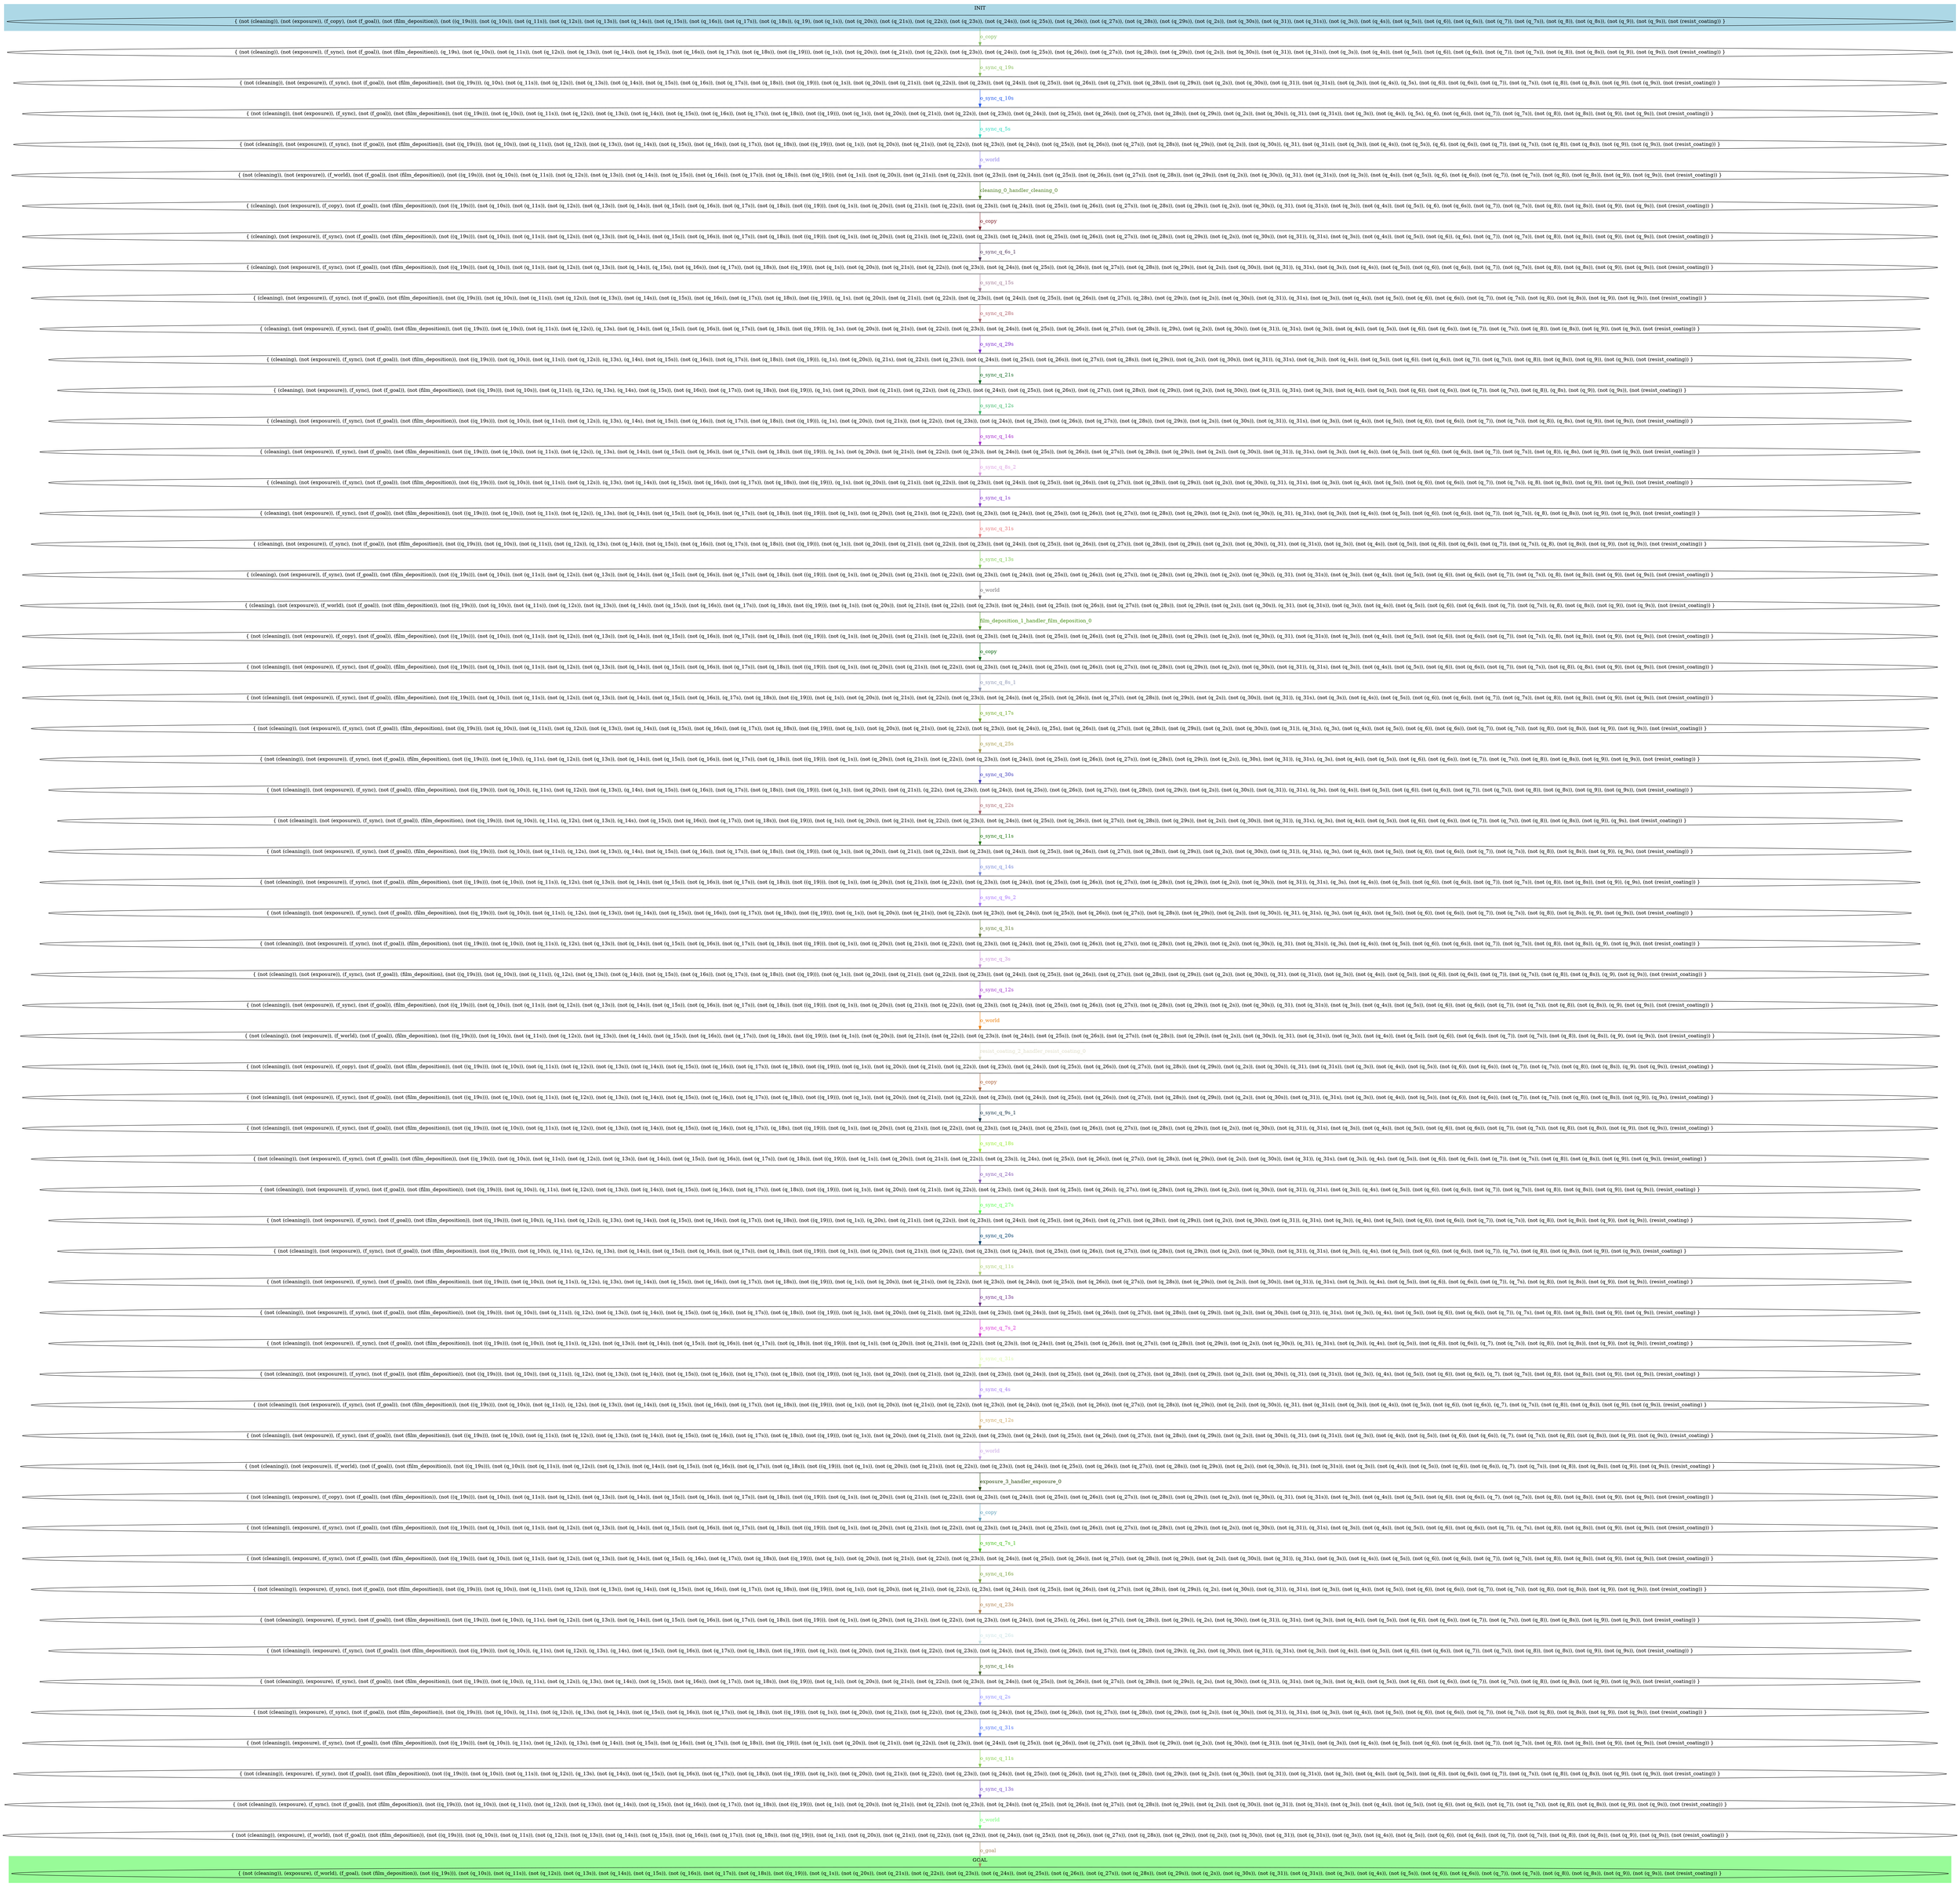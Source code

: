 digraph G {
0 [label="{ (not (cleaning)), (not (exposure)), (f_copy), (not (f_goal)), (not (film_deposition)), (not ((q_19s))), (not (q_10s)), (not (q_11s)), (not (q_12s)), (not (q_13s)), (not (q_14s)), (not (q_15s)), (not (q_16s)), (not (q_17s)), (not (q_18s)), (q_19), (not (q_1s)), (not (q_20s)), (not (q_21s)), (not (q_22s)), (not (q_23s)), (not (q_24s)), (not (q_25s)), (not (q_26s)), (not (q_27s)), (not (q_28s)), (not (q_29s)), (not (q_2s)), (not (q_30s)), (not (q_31)), (not (q_31s)), (not (q_3s)), (not (q_4s)), (not (q_5s)), (not (q_6)), (not (q_6s)), (not (q_7)), (not (q_7s)), (not (q_8)), (not (q_8s)), (not (q_9)), (not (q_9s)), (not (resist_coating)) }"];
1 [label="{ (not (cleaning)), (not (exposure)), (f_sync), (not (f_goal)), (not (film_deposition)), (q_19s), (not (q_10s)), (not (q_11s)), (not (q_12s)), (not (q_13s)), (not (q_14s)), (not (q_15s)), (not (q_16s)), (not (q_17s)), (not (q_18s)), (not ((q_19))), (not (q_1s)), (not (q_20s)), (not (q_21s)), (not (q_22s)), (not (q_23s)), (not (q_24s)), (not (q_25s)), (not (q_26s)), (not (q_27s)), (not (q_28s)), (not (q_29s)), (not (q_2s)), (not (q_30s)), (not (q_31)), (not (q_31s)), (not (q_3s)), (not (q_4s)), (not (q_5s)), (not (q_6)), (not (q_6s)), (not (q_7)), (not (q_7s)), (not (q_8)), (not (q_8s)), (not (q_9)), (not (q_9s)), (not (resist_coating)) }"];
2 [label="{ (not (cleaning)), (not (exposure)), (f_sync), (not (f_goal)), (not (film_deposition)), (not ((q_19s))), (q_10s), (not (q_11s)), (not (q_12s)), (not (q_13s)), (not (q_14s)), (not (q_15s)), (not (q_16s)), (not (q_17s)), (not (q_18s)), (not ((q_19))), (not (q_1s)), (not (q_20s)), (not (q_21s)), (not (q_22s)), (not (q_23s)), (not (q_24s)), (not (q_25s)), (not (q_26s)), (not (q_27s)), (not (q_28s)), (not (q_29s)), (not (q_2s)), (not (q_30s)), (not (q_31)), (not (q_31s)), (not (q_3s)), (not (q_4s)), (q_5s), (not (q_6)), (not (q_6s)), (not (q_7)), (not (q_7s)), (not (q_8)), (not (q_8s)), (not (q_9)), (not (q_9s)), (not (resist_coating)) }"];
3 [label="{ (not (cleaning)), (not (exposure)), (f_sync), (not (f_goal)), (not (film_deposition)), (not ((q_19s))), (not (q_10s)), (not (q_11s)), (not (q_12s)), (not (q_13s)), (not (q_14s)), (not (q_15s)), (not (q_16s)), (not (q_17s)), (not (q_18s)), (not ((q_19))), (not (q_1s)), (not (q_20s)), (not (q_21s)), (not (q_22s)), (not (q_23s)), (not (q_24s)), (not (q_25s)), (not (q_26s)), (not (q_27s)), (not (q_28s)), (not (q_29s)), (not (q_2s)), (not (q_30s)), (q_31), (not (q_31s)), (not (q_3s)), (not (q_4s)), (q_5s), (q_6), (not (q_6s)), (not (q_7)), (not (q_7s)), (not (q_8)), (not (q_8s)), (not (q_9)), (not (q_9s)), (not (resist_coating)) }"];
4 [label="{ (not (cleaning)), (not (exposure)), (f_sync), (not (f_goal)), (not (film_deposition)), (not ((q_19s))), (not (q_10s)), (not (q_11s)), (not (q_12s)), (not (q_13s)), (not (q_14s)), (not (q_15s)), (not (q_16s)), (not (q_17s)), (not (q_18s)), (not ((q_19))), (not (q_1s)), (not (q_20s)), (not (q_21s)), (not (q_22s)), (not (q_23s)), (not (q_24s)), (not (q_25s)), (not (q_26s)), (not (q_27s)), (not (q_28s)), (not (q_29s)), (not (q_2s)), (not (q_30s)), (q_31), (not (q_31s)), (not (q_3s)), (not (q_4s)), (not (q_5s)), (q_6), (not (q_6s)), (not (q_7)), (not (q_7s)), (not (q_8)), (not (q_8s)), (not (q_9)), (not (q_9s)), (not (resist_coating)) }"];
5 [label="{ (not (cleaning)), (not (exposure)), (f_world), (not (f_goal)), (not (film_deposition)), (not ((q_19s))), (not (q_10s)), (not (q_11s)), (not (q_12s)), (not (q_13s)), (not (q_14s)), (not (q_15s)), (not (q_16s)), (not (q_17s)), (not (q_18s)), (not ((q_19))), (not (q_1s)), (not (q_20s)), (not (q_21s)), (not (q_22s)), (not (q_23s)), (not (q_24s)), (not (q_25s)), (not (q_26s)), (not (q_27s)), (not (q_28s)), (not (q_29s)), (not (q_2s)), (not (q_30s)), (q_31), (not (q_31s)), (not (q_3s)), (not (q_4s)), (not (q_5s)), (q_6), (not (q_6s)), (not (q_7)), (not (q_7s)), (not (q_8)), (not (q_8s)), (not (q_9)), (not (q_9s)), (not (resist_coating)) }"];
6 [label="{ (cleaning), (not (exposure)), (f_copy), (not (f_goal)), (not (film_deposition)), (not ((q_19s))), (not (q_10s)), (not (q_11s)), (not (q_12s)), (not (q_13s)), (not (q_14s)), (not (q_15s)), (not (q_16s)), (not (q_17s)), (not (q_18s)), (not ((q_19))), (not (q_1s)), (not (q_20s)), (not (q_21s)), (not (q_22s)), (not (q_23s)), (not (q_24s)), (not (q_25s)), (not (q_26s)), (not (q_27s)), (not (q_28s)), (not (q_29s)), (not (q_2s)), (not (q_30s)), (q_31), (not (q_31s)), (not (q_3s)), (not (q_4s)), (not (q_5s)), (q_6), (not (q_6s)), (not (q_7)), (not (q_7s)), (not (q_8)), (not (q_8s)), (not (q_9)), (not (q_9s)), (not (resist_coating)) }"];
7 [label="{ (cleaning), (not (exposure)), (f_sync), (not (f_goal)), (not (film_deposition)), (not ((q_19s))), (not (q_10s)), (not (q_11s)), (not (q_12s)), (not (q_13s)), (not (q_14s)), (not (q_15s)), (not (q_16s)), (not (q_17s)), (not (q_18s)), (not ((q_19))), (not (q_1s)), (not (q_20s)), (not (q_21s)), (not (q_22s)), (not (q_23s)), (not (q_24s)), (not (q_25s)), (not (q_26s)), (not (q_27s)), (not (q_28s)), (not (q_29s)), (not (q_2s)), (not (q_30s)), (not (q_31)), (q_31s), (not (q_3s)), (not (q_4s)), (not (q_5s)), (not (q_6)), (q_6s), (not (q_7)), (not (q_7s)), (not (q_8)), (not (q_8s)), (not (q_9)), (not (q_9s)), (not (resist_coating)) }"];
8 [label="{ (cleaning), (not (exposure)), (f_sync), (not (f_goal)), (not (film_deposition)), (not ((q_19s))), (not (q_10s)), (not (q_11s)), (not (q_12s)), (not (q_13s)), (not (q_14s)), (q_15s), (not (q_16s)), (not (q_17s)), (not (q_18s)), (not ((q_19))), (not (q_1s)), (not (q_20s)), (not (q_21s)), (not (q_22s)), (not (q_23s)), (not (q_24s)), (not (q_25s)), (not (q_26s)), (not (q_27s)), (not (q_28s)), (not (q_29s)), (not (q_2s)), (not (q_30s)), (not (q_31)), (q_31s), (not (q_3s)), (not (q_4s)), (not (q_5s)), (not (q_6)), (not (q_6s)), (not (q_7)), (not (q_7s)), (not (q_8)), (not (q_8s)), (not (q_9)), (not (q_9s)), (not (resist_coating)) }"];
9 [label="{ (cleaning), (not (exposure)), (f_sync), (not (f_goal)), (not (film_deposition)), (not ((q_19s))), (not (q_10s)), (not (q_11s)), (not (q_12s)), (not (q_13s)), (not (q_14s)), (not (q_15s)), (not (q_16s)), (not (q_17s)), (not (q_18s)), (not ((q_19))), (q_1s), (not (q_20s)), (not (q_21s)), (not (q_22s)), (not (q_23s)), (not (q_24s)), (not (q_25s)), (not (q_26s)), (not (q_27s)), (q_28s), (not (q_29s)), (not (q_2s)), (not (q_30s)), (not (q_31)), (q_31s), (not (q_3s)), (not (q_4s)), (not (q_5s)), (not (q_6)), (not (q_6s)), (not (q_7)), (not (q_7s)), (not (q_8)), (not (q_8s)), (not (q_9)), (not (q_9s)), (not (resist_coating)) }"];
10 [label="{ (cleaning), (not (exposure)), (f_sync), (not (f_goal)), (not (film_deposition)), (not ((q_19s))), (not (q_10s)), (not (q_11s)), (not (q_12s)), (q_13s), (not (q_14s)), (not (q_15s)), (not (q_16s)), (not (q_17s)), (not (q_18s)), (not ((q_19))), (q_1s), (not (q_20s)), (not (q_21s)), (not (q_22s)), (not (q_23s)), (not (q_24s)), (not (q_25s)), (not (q_26s)), (not (q_27s)), (not (q_28s)), (q_29s), (not (q_2s)), (not (q_30s)), (not (q_31)), (q_31s), (not (q_3s)), (not (q_4s)), (not (q_5s)), (not (q_6)), (not (q_6s)), (not (q_7)), (not (q_7s)), (not (q_8)), (not (q_8s)), (not (q_9)), (not (q_9s)), (not (resist_coating)) }"];
11 [label="{ (cleaning), (not (exposure)), (f_sync), (not (f_goal)), (not (film_deposition)), (not ((q_19s))), (not (q_10s)), (not (q_11s)), (not (q_12s)), (q_13s), (q_14s), (not (q_15s)), (not (q_16s)), (not (q_17s)), (not (q_18s)), (not ((q_19))), (q_1s), (not (q_20s)), (q_21s), (not (q_22s)), (not (q_23s)), (not (q_24s)), (not (q_25s)), (not (q_26s)), (not (q_27s)), (not (q_28s)), (not (q_29s)), (not (q_2s)), (not (q_30s)), (not (q_31)), (q_31s), (not (q_3s)), (not (q_4s)), (not (q_5s)), (not (q_6)), (not (q_6s)), (not (q_7)), (not (q_7s)), (not (q_8)), (not (q_8s)), (not (q_9)), (not (q_9s)), (not (resist_coating)) }"];
12 [label="{ (cleaning), (not (exposure)), (f_sync), (not (f_goal)), (not (film_deposition)), (not ((q_19s))), (not (q_10s)), (not (q_11s)), (q_12s), (q_13s), (q_14s), (not (q_15s)), (not (q_16s)), (not (q_17s)), (not (q_18s)), (not ((q_19))), (q_1s), (not (q_20s)), (not (q_21s)), (not (q_22s)), (not (q_23s)), (not (q_24s)), (not (q_25s)), (not (q_26s)), (not (q_27s)), (not (q_28s)), (not (q_29s)), (not (q_2s)), (not (q_30s)), (not (q_31)), (q_31s), (not (q_3s)), (not (q_4s)), (not (q_5s)), (not (q_6)), (not (q_6s)), (not (q_7)), (not (q_7s)), (not (q_8)), (q_8s), (not (q_9)), (not (q_9s)), (not (resist_coating)) }"];
13 [label="{ (cleaning), (not (exposure)), (f_sync), (not (f_goal)), (not (film_deposition)), (not ((q_19s))), (not (q_10s)), (not (q_11s)), (not (q_12s)), (q_13s), (q_14s), (not (q_15s)), (not (q_16s)), (not (q_17s)), (not (q_18s)), (not ((q_19))), (q_1s), (not (q_20s)), (not (q_21s)), (not (q_22s)), (not (q_23s)), (not (q_24s)), (not (q_25s)), (not (q_26s)), (not (q_27s)), (not (q_28s)), (not (q_29s)), (not (q_2s)), (not (q_30s)), (not (q_31)), (q_31s), (not (q_3s)), (not (q_4s)), (not (q_5s)), (not (q_6)), (not (q_6s)), (not (q_7)), (not (q_7s)), (not (q_8)), (q_8s), (not (q_9)), (not (q_9s)), (not (resist_coating)) }"];
14 [label="{ (cleaning), (not (exposure)), (f_sync), (not (f_goal)), (not (film_deposition)), (not ((q_19s))), (not (q_10s)), (not (q_11s)), (not (q_12s)), (q_13s), (not (q_14s)), (not (q_15s)), (not (q_16s)), (not (q_17s)), (not (q_18s)), (not ((q_19))), (q_1s), (not (q_20s)), (not (q_21s)), (not (q_22s)), (not (q_23s)), (not (q_24s)), (not (q_25s)), (not (q_26s)), (not (q_27s)), (not (q_28s)), (not (q_29s)), (not (q_2s)), (not (q_30s)), (not (q_31)), (q_31s), (not (q_3s)), (not (q_4s)), (not (q_5s)), (not (q_6)), (not (q_6s)), (not (q_7)), (not (q_7s)), (not (q_8)), (q_8s), (not (q_9)), (not (q_9s)), (not (resist_coating)) }"];
15 [label="{ (cleaning), (not (exposure)), (f_sync), (not (f_goal)), (not (film_deposition)), (not ((q_19s))), (not (q_10s)), (not (q_11s)), (not (q_12s)), (q_13s), (not (q_14s)), (not (q_15s)), (not (q_16s)), (not (q_17s)), (not (q_18s)), (not ((q_19))), (q_1s), (not (q_20s)), (not (q_21s)), (not (q_22s)), (not (q_23s)), (not (q_24s)), (not (q_25s)), (not (q_26s)), (not (q_27s)), (not (q_28s)), (not (q_29s)), (not (q_2s)), (not (q_30s)), (q_31), (q_31s), (not (q_3s)), (not (q_4s)), (not (q_5s)), (not (q_6)), (not (q_6s)), (not (q_7)), (not (q_7s)), (q_8), (not (q_8s)), (not (q_9)), (not (q_9s)), (not (resist_coating)) }"];
16 [label="{ (cleaning), (not (exposure)), (f_sync), (not (f_goal)), (not (film_deposition)), (not ((q_19s))), (not (q_10s)), (not (q_11s)), (not (q_12s)), (q_13s), (not (q_14s)), (not (q_15s)), (not (q_16s)), (not (q_17s)), (not (q_18s)), (not ((q_19))), (not (q_1s)), (not (q_20s)), (not (q_21s)), (not (q_22s)), (not (q_23s)), (not (q_24s)), (not (q_25s)), (not (q_26s)), (not (q_27s)), (not (q_28s)), (not (q_29s)), (not (q_2s)), (not (q_30s)), (q_31), (q_31s), (not (q_3s)), (not (q_4s)), (not (q_5s)), (not (q_6)), (not (q_6s)), (not (q_7)), (not (q_7s)), (q_8), (not (q_8s)), (not (q_9)), (not (q_9s)), (not (resist_coating)) }"];
17 [label="{ (cleaning), (not (exposure)), (f_sync), (not (f_goal)), (not (film_deposition)), (not ((q_19s))), (not (q_10s)), (not (q_11s)), (not (q_12s)), (q_13s), (not (q_14s)), (not (q_15s)), (not (q_16s)), (not (q_17s)), (not (q_18s)), (not ((q_19))), (not (q_1s)), (not (q_20s)), (not (q_21s)), (not (q_22s)), (not (q_23s)), (not (q_24s)), (not (q_25s)), (not (q_26s)), (not (q_27s)), (not (q_28s)), (not (q_29s)), (not (q_2s)), (not (q_30s)), (q_31), (not (q_31s)), (not (q_3s)), (not (q_4s)), (not (q_5s)), (not (q_6)), (not (q_6s)), (not (q_7)), (not (q_7s)), (q_8), (not (q_8s)), (not (q_9)), (not (q_9s)), (not (resist_coating)) }"];
18 [label="{ (cleaning), (not (exposure)), (f_sync), (not (f_goal)), (not (film_deposition)), (not ((q_19s))), (not (q_10s)), (not (q_11s)), (not (q_12s)), (not (q_13s)), (not (q_14s)), (not (q_15s)), (not (q_16s)), (not (q_17s)), (not (q_18s)), (not ((q_19))), (not (q_1s)), (not (q_20s)), (not (q_21s)), (not (q_22s)), (not (q_23s)), (not (q_24s)), (not (q_25s)), (not (q_26s)), (not (q_27s)), (not (q_28s)), (not (q_29s)), (not (q_2s)), (not (q_30s)), (q_31), (not (q_31s)), (not (q_3s)), (not (q_4s)), (not (q_5s)), (not (q_6)), (not (q_6s)), (not (q_7)), (not (q_7s)), (q_8), (not (q_8s)), (not (q_9)), (not (q_9s)), (not (resist_coating)) }"];
19 [label="{ (cleaning), (not (exposure)), (f_world), (not (f_goal)), (not (film_deposition)), (not ((q_19s))), (not (q_10s)), (not (q_11s)), (not (q_12s)), (not (q_13s)), (not (q_14s)), (not (q_15s)), (not (q_16s)), (not (q_17s)), (not (q_18s)), (not ((q_19))), (not (q_1s)), (not (q_20s)), (not (q_21s)), (not (q_22s)), (not (q_23s)), (not (q_24s)), (not (q_25s)), (not (q_26s)), (not (q_27s)), (not (q_28s)), (not (q_29s)), (not (q_2s)), (not (q_30s)), (q_31), (not (q_31s)), (not (q_3s)), (not (q_4s)), (not (q_5s)), (not (q_6)), (not (q_6s)), (not (q_7)), (not (q_7s)), (q_8), (not (q_8s)), (not (q_9)), (not (q_9s)), (not (resist_coating)) }"];
20 [label="{ (not (cleaning)), (not (exposure)), (f_copy), (not (f_goal)), (film_deposition), (not ((q_19s))), (not (q_10s)), (not (q_11s)), (not (q_12s)), (not (q_13s)), (not (q_14s)), (not (q_15s)), (not (q_16s)), (not (q_17s)), (not (q_18s)), (not ((q_19))), (not (q_1s)), (not (q_20s)), (not (q_21s)), (not (q_22s)), (not (q_23s)), (not (q_24s)), (not (q_25s)), (not (q_26s)), (not (q_27s)), (not (q_28s)), (not (q_29s)), (not (q_2s)), (not (q_30s)), (q_31), (not (q_31s)), (not (q_3s)), (not (q_4s)), (not (q_5s)), (not (q_6)), (not (q_6s)), (not (q_7)), (not (q_7s)), (q_8), (not (q_8s)), (not (q_9)), (not (q_9s)), (not (resist_coating)) }"];
21 [label="{ (not (cleaning)), (not (exposure)), (f_sync), (not (f_goal)), (film_deposition), (not ((q_19s))), (not (q_10s)), (not (q_11s)), (not (q_12s)), (not (q_13s)), (not (q_14s)), (not (q_15s)), (not (q_16s)), (not (q_17s)), (not (q_18s)), (not ((q_19))), (not (q_1s)), (not (q_20s)), (not (q_21s)), (not (q_22s)), (not (q_23s)), (not (q_24s)), (not (q_25s)), (not (q_26s)), (not (q_27s)), (not (q_28s)), (not (q_29s)), (not (q_2s)), (not (q_30s)), (not (q_31)), (q_31s), (not (q_3s)), (not (q_4s)), (not (q_5s)), (not (q_6)), (not (q_6s)), (not (q_7)), (not (q_7s)), (not (q_8)), (q_8s), (not (q_9)), (not (q_9s)), (not (resist_coating)) }"];
22 [label="{ (not (cleaning)), (not (exposure)), (f_sync), (not (f_goal)), (film_deposition), (not ((q_19s))), (not (q_10s)), (not (q_11s)), (not (q_12s)), (not (q_13s)), (not (q_14s)), (not (q_15s)), (not (q_16s)), (q_17s), (not (q_18s)), (not ((q_19))), (not (q_1s)), (not (q_20s)), (not (q_21s)), (not (q_22s)), (not (q_23s)), (not (q_24s)), (not (q_25s)), (not (q_26s)), (not (q_27s)), (not (q_28s)), (not (q_29s)), (not (q_2s)), (not (q_30s)), (not (q_31)), (q_31s), (not (q_3s)), (not (q_4s)), (not (q_5s)), (not (q_6)), (not (q_6s)), (not (q_7)), (not (q_7s)), (not (q_8)), (not (q_8s)), (not (q_9)), (not (q_9s)), (not (resist_coating)) }"];
23 [label="{ (not (cleaning)), (not (exposure)), (f_sync), (not (f_goal)), (film_deposition), (not ((q_19s))), (not (q_10s)), (not (q_11s)), (not (q_12s)), (not (q_13s)), (not (q_14s)), (not (q_15s)), (not (q_16s)), (not (q_17s)), (not (q_18s)), (not ((q_19))), (not (q_1s)), (not (q_20s)), (not (q_21s)), (not (q_22s)), (not (q_23s)), (not (q_24s)), (q_25s), (not (q_26s)), (not (q_27s)), (not (q_28s)), (not (q_29s)), (not (q_2s)), (not (q_30s)), (not (q_31)), (q_31s), (q_3s), (not (q_4s)), (not (q_5s)), (not (q_6)), (not (q_6s)), (not (q_7)), (not (q_7s)), (not (q_8)), (not (q_8s)), (not (q_9)), (not (q_9s)), (not (resist_coating)) }"];
24 [label="{ (not (cleaning)), (not (exposure)), (f_sync), (not (f_goal)), (film_deposition), (not ((q_19s))), (not (q_10s)), (q_11s), (not (q_12s)), (not (q_13s)), (not (q_14s)), (not (q_15s)), (not (q_16s)), (not (q_17s)), (not (q_18s)), (not ((q_19))), (not (q_1s)), (not (q_20s)), (not (q_21s)), (not (q_22s)), (not (q_23s)), (not (q_24s)), (not (q_25s)), (not (q_26s)), (not (q_27s)), (not (q_28s)), (not (q_29s)), (not (q_2s)), (q_30s), (not (q_31)), (q_31s), (q_3s), (not (q_4s)), (not (q_5s)), (not (q_6)), (not (q_6s)), (not (q_7)), (not (q_7s)), (not (q_8)), (not (q_8s)), (not (q_9)), (not (q_9s)), (not (resist_coating)) }"];
25 [label="{ (not (cleaning)), (not (exposure)), (f_sync), (not (f_goal)), (film_deposition), (not ((q_19s))), (not (q_10s)), (q_11s), (not (q_12s)), (not (q_13s)), (q_14s), (not (q_15s)), (not (q_16s)), (not (q_17s)), (not (q_18s)), (not ((q_19))), (not (q_1s)), (not (q_20s)), (not (q_21s)), (q_22s), (not (q_23s)), (not (q_24s)), (not (q_25s)), (not (q_26s)), (not (q_27s)), (not (q_28s)), (not (q_29s)), (not (q_2s)), (not (q_30s)), (not (q_31)), (q_31s), (q_3s), (not (q_4s)), (not (q_5s)), (not (q_6)), (not (q_6s)), (not (q_7)), (not (q_7s)), (not (q_8)), (not (q_8s)), (not (q_9)), (not (q_9s)), (not (resist_coating)) }"];
26 [label="{ (not (cleaning)), (not (exposure)), (f_sync), (not (f_goal)), (film_deposition), (not ((q_19s))), (not (q_10s)), (q_11s), (q_12s), (not (q_13s)), (q_14s), (not (q_15s)), (not (q_16s)), (not (q_17s)), (not (q_18s)), (not ((q_19))), (not (q_1s)), (not (q_20s)), (not (q_21s)), (not (q_22s)), (not (q_23s)), (not (q_24s)), (not (q_25s)), (not (q_26s)), (not (q_27s)), (not (q_28s)), (not (q_29s)), (not (q_2s)), (not (q_30s)), (not (q_31)), (q_31s), (q_3s), (not (q_4s)), (not (q_5s)), (not (q_6)), (not (q_6s)), (not (q_7)), (not (q_7s)), (not (q_8)), (not (q_8s)), (not (q_9)), (q_9s), (not (resist_coating)) }"];
27 [label="{ (not (cleaning)), (not (exposure)), (f_sync), (not (f_goal)), (film_deposition), (not ((q_19s))), (not (q_10s)), (not (q_11s)), (q_12s), (not (q_13s)), (q_14s), (not (q_15s)), (not (q_16s)), (not (q_17s)), (not (q_18s)), (not ((q_19))), (not (q_1s)), (not (q_20s)), (not (q_21s)), (not (q_22s)), (not (q_23s)), (not (q_24s)), (not (q_25s)), (not (q_26s)), (not (q_27s)), (not (q_28s)), (not (q_29s)), (not (q_2s)), (not (q_30s)), (not (q_31)), (q_31s), (q_3s), (not (q_4s)), (not (q_5s)), (not (q_6)), (not (q_6s)), (not (q_7)), (not (q_7s)), (not (q_8)), (not (q_8s)), (not (q_9)), (q_9s), (not (resist_coating)) }"];
28 [label="{ (not (cleaning)), (not (exposure)), (f_sync), (not (f_goal)), (film_deposition), (not ((q_19s))), (not (q_10s)), (not (q_11s)), (q_12s), (not (q_13s)), (not (q_14s)), (not (q_15s)), (not (q_16s)), (not (q_17s)), (not (q_18s)), (not ((q_19))), (not (q_1s)), (not (q_20s)), (not (q_21s)), (not (q_22s)), (not (q_23s)), (not (q_24s)), (not (q_25s)), (not (q_26s)), (not (q_27s)), (not (q_28s)), (not (q_29s)), (not (q_2s)), (not (q_30s)), (not (q_31)), (q_31s), (q_3s), (not (q_4s)), (not (q_5s)), (not (q_6)), (not (q_6s)), (not (q_7)), (not (q_7s)), (not (q_8)), (not (q_8s)), (not (q_9)), (q_9s), (not (resist_coating)) }"];
29 [label="{ (not (cleaning)), (not (exposure)), (f_sync), (not (f_goal)), (film_deposition), (not ((q_19s))), (not (q_10s)), (not (q_11s)), (q_12s), (not (q_13s)), (not (q_14s)), (not (q_15s)), (not (q_16s)), (not (q_17s)), (not (q_18s)), (not ((q_19))), (not (q_1s)), (not (q_20s)), (not (q_21s)), (not (q_22s)), (not (q_23s)), (not (q_24s)), (not (q_25s)), (not (q_26s)), (not (q_27s)), (not (q_28s)), (not (q_29s)), (not (q_2s)), (not (q_30s)), (q_31), (q_31s), (q_3s), (not (q_4s)), (not (q_5s)), (not (q_6)), (not (q_6s)), (not (q_7)), (not (q_7s)), (not (q_8)), (not (q_8s)), (q_9), (not (q_9s)), (not (resist_coating)) }"];
30 [label="{ (not (cleaning)), (not (exposure)), (f_sync), (not (f_goal)), (film_deposition), (not ((q_19s))), (not (q_10s)), (not (q_11s)), (q_12s), (not (q_13s)), (not (q_14s)), (not (q_15s)), (not (q_16s)), (not (q_17s)), (not (q_18s)), (not ((q_19))), (not (q_1s)), (not (q_20s)), (not (q_21s)), (not (q_22s)), (not (q_23s)), (not (q_24s)), (not (q_25s)), (not (q_26s)), (not (q_27s)), (not (q_28s)), (not (q_29s)), (not (q_2s)), (not (q_30s)), (q_31), (not (q_31s)), (q_3s), (not (q_4s)), (not (q_5s)), (not (q_6)), (not (q_6s)), (not (q_7)), (not (q_7s)), (not (q_8)), (not (q_8s)), (q_9), (not (q_9s)), (not (resist_coating)) }"];
31 [label="{ (not (cleaning)), (not (exposure)), (f_sync), (not (f_goal)), (film_deposition), (not ((q_19s))), (not (q_10s)), (not (q_11s)), (q_12s), (not (q_13s)), (not (q_14s)), (not (q_15s)), (not (q_16s)), (not (q_17s)), (not (q_18s)), (not ((q_19))), (not (q_1s)), (not (q_20s)), (not (q_21s)), (not (q_22s)), (not (q_23s)), (not (q_24s)), (not (q_25s)), (not (q_26s)), (not (q_27s)), (not (q_28s)), (not (q_29s)), (not (q_2s)), (not (q_30s)), (q_31), (not (q_31s)), (not (q_3s)), (not (q_4s)), (not (q_5s)), (not (q_6)), (not (q_6s)), (not (q_7)), (not (q_7s)), (not (q_8)), (not (q_8s)), (q_9), (not (q_9s)), (not (resist_coating)) }"];
32 [label="{ (not (cleaning)), (not (exposure)), (f_sync), (not (f_goal)), (film_deposition), (not ((q_19s))), (not (q_10s)), (not (q_11s)), (not (q_12s)), (not (q_13s)), (not (q_14s)), (not (q_15s)), (not (q_16s)), (not (q_17s)), (not (q_18s)), (not ((q_19))), (not (q_1s)), (not (q_20s)), (not (q_21s)), (not (q_22s)), (not (q_23s)), (not (q_24s)), (not (q_25s)), (not (q_26s)), (not (q_27s)), (not (q_28s)), (not (q_29s)), (not (q_2s)), (not (q_30s)), (q_31), (not (q_31s)), (not (q_3s)), (not (q_4s)), (not (q_5s)), (not (q_6)), (not (q_6s)), (not (q_7)), (not (q_7s)), (not (q_8)), (not (q_8s)), (q_9), (not (q_9s)), (not (resist_coating)) }"];
33 [label="{ (not (cleaning)), (not (exposure)), (f_world), (not (f_goal)), (film_deposition), (not ((q_19s))), (not (q_10s)), (not (q_11s)), (not (q_12s)), (not (q_13s)), (not (q_14s)), (not (q_15s)), (not (q_16s)), (not (q_17s)), (not (q_18s)), (not ((q_19))), (not (q_1s)), (not (q_20s)), (not (q_21s)), (not (q_22s)), (not (q_23s)), (not (q_24s)), (not (q_25s)), (not (q_26s)), (not (q_27s)), (not (q_28s)), (not (q_29s)), (not (q_2s)), (not (q_30s)), (q_31), (not (q_31s)), (not (q_3s)), (not (q_4s)), (not (q_5s)), (not (q_6)), (not (q_6s)), (not (q_7)), (not (q_7s)), (not (q_8)), (not (q_8s)), (q_9), (not (q_9s)), (not (resist_coating)) }"];
34 [label="{ (not (cleaning)), (not (exposure)), (f_copy), (not (f_goal)), (not (film_deposition)), (not ((q_19s))), (not (q_10s)), (not (q_11s)), (not (q_12s)), (not (q_13s)), (not (q_14s)), (not (q_15s)), (not (q_16s)), (not (q_17s)), (not (q_18s)), (not ((q_19))), (not (q_1s)), (not (q_20s)), (not (q_21s)), (not (q_22s)), (not (q_23s)), (not (q_24s)), (not (q_25s)), (not (q_26s)), (not (q_27s)), (not (q_28s)), (not (q_29s)), (not (q_2s)), (not (q_30s)), (q_31), (not (q_31s)), (not (q_3s)), (not (q_4s)), (not (q_5s)), (not (q_6)), (not (q_6s)), (not (q_7)), (not (q_7s)), (not (q_8)), (not (q_8s)), (q_9), (not (q_9s)), (resist_coating) }"];
35 [label="{ (not (cleaning)), (not (exposure)), (f_sync), (not (f_goal)), (not (film_deposition)), (not ((q_19s))), (not (q_10s)), (not (q_11s)), (not (q_12s)), (not (q_13s)), (not (q_14s)), (not (q_15s)), (not (q_16s)), (not (q_17s)), (not (q_18s)), (not ((q_19))), (not (q_1s)), (not (q_20s)), (not (q_21s)), (not (q_22s)), (not (q_23s)), (not (q_24s)), (not (q_25s)), (not (q_26s)), (not (q_27s)), (not (q_28s)), (not (q_29s)), (not (q_2s)), (not (q_30s)), (not (q_31)), (q_31s), (not (q_3s)), (not (q_4s)), (not (q_5s)), (not (q_6)), (not (q_6s)), (not (q_7)), (not (q_7s)), (not (q_8)), (not (q_8s)), (not (q_9)), (q_9s), (resist_coating) }"];
36 [label="{ (not (cleaning)), (not (exposure)), (f_sync), (not (f_goal)), (not (film_deposition)), (not ((q_19s))), (not (q_10s)), (not (q_11s)), (not (q_12s)), (not (q_13s)), (not (q_14s)), (not (q_15s)), (not (q_16s)), (not (q_17s)), (q_18s), (not ((q_19))), (not (q_1s)), (not (q_20s)), (not (q_21s)), (not (q_22s)), (not (q_23s)), (not (q_24s)), (not (q_25s)), (not (q_26s)), (not (q_27s)), (not (q_28s)), (not (q_29s)), (not (q_2s)), (not (q_30s)), (not (q_31)), (q_31s), (not (q_3s)), (not (q_4s)), (not (q_5s)), (not (q_6)), (not (q_6s)), (not (q_7)), (not (q_7s)), (not (q_8)), (not (q_8s)), (not (q_9)), (not (q_9s)), (resist_coating) }"];
37 [label="{ (not (cleaning)), (not (exposure)), (f_sync), (not (f_goal)), (not (film_deposition)), (not ((q_19s))), (not (q_10s)), (not (q_11s)), (not (q_12s)), (not (q_13s)), (not (q_14s)), (not (q_15s)), (not (q_16s)), (not (q_17s)), (not (q_18s)), (not ((q_19))), (not (q_1s)), (not (q_20s)), (not (q_21s)), (not (q_22s)), (not (q_23s)), (q_24s), (not (q_25s)), (not (q_26s)), (not (q_27s)), (not (q_28s)), (not (q_29s)), (not (q_2s)), (not (q_30s)), (not (q_31)), (q_31s), (not (q_3s)), (q_4s), (not (q_5s)), (not (q_6)), (not (q_6s)), (not (q_7)), (not (q_7s)), (not (q_8)), (not (q_8s)), (not (q_9)), (not (q_9s)), (resist_coating) }"];
38 [label="{ (not (cleaning)), (not (exposure)), (f_sync), (not (f_goal)), (not (film_deposition)), (not ((q_19s))), (not (q_10s)), (q_11s), (not (q_12s)), (not (q_13s)), (not (q_14s)), (not (q_15s)), (not (q_16s)), (not (q_17s)), (not (q_18s)), (not ((q_19))), (not (q_1s)), (not (q_20s)), (not (q_21s)), (not (q_22s)), (not (q_23s)), (not (q_24s)), (not (q_25s)), (not (q_26s)), (q_27s), (not (q_28s)), (not (q_29s)), (not (q_2s)), (not (q_30s)), (not (q_31)), (q_31s), (not (q_3s)), (q_4s), (not (q_5s)), (not (q_6)), (not (q_6s)), (not (q_7)), (not (q_7s)), (not (q_8)), (not (q_8s)), (not (q_9)), (not (q_9s)), (resist_coating) }"];
39 [label="{ (not (cleaning)), (not (exposure)), (f_sync), (not (f_goal)), (not (film_deposition)), (not ((q_19s))), (not (q_10s)), (q_11s), (not (q_12s)), (q_13s), (not (q_14s)), (not (q_15s)), (not (q_16s)), (not (q_17s)), (not (q_18s)), (not ((q_19))), (not (q_1s)), (q_20s), (not (q_21s)), (not (q_22s)), (not (q_23s)), (not (q_24s)), (not (q_25s)), (not (q_26s)), (not (q_27s)), (not (q_28s)), (not (q_29s)), (not (q_2s)), (not (q_30s)), (not (q_31)), (q_31s), (not (q_3s)), (q_4s), (not (q_5s)), (not (q_6)), (not (q_6s)), (not (q_7)), (not (q_7s)), (not (q_8)), (not (q_8s)), (not (q_9)), (not (q_9s)), (resist_coating) }"];
40 [label="{ (not (cleaning)), (not (exposure)), (f_sync), (not (f_goal)), (not (film_deposition)), (not ((q_19s))), (not (q_10s)), (q_11s), (q_12s), (q_13s), (not (q_14s)), (not (q_15s)), (not (q_16s)), (not (q_17s)), (not (q_18s)), (not ((q_19))), (not (q_1s)), (not (q_20s)), (not (q_21s)), (not (q_22s)), (not (q_23s)), (not (q_24s)), (not (q_25s)), (not (q_26s)), (not (q_27s)), (not (q_28s)), (not (q_29s)), (not (q_2s)), (not (q_30s)), (not (q_31)), (q_31s), (not (q_3s)), (q_4s), (not (q_5s)), (not (q_6)), (not (q_6s)), (not (q_7)), (q_7s), (not (q_8)), (not (q_8s)), (not (q_9)), (not (q_9s)), (resist_coating) }"];
41 [label="{ (not (cleaning)), (not (exposure)), (f_sync), (not (f_goal)), (not (film_deposition)), (not ((q_19s))), (not (q_10s)), (not (q_11s)), (q_12s), (q_13s), (not (q_14s)), (not (q_15s)), (not (q_16s)), (not (q_17s)), (not (q_18s)), (not ((q_19))), (not (q_1s)), (not (q_20s)), (not (q_21s)), (not (q_22s)), (not (q_23s)), (not (q_24s)), (not (q_25s)), (not (q_26s)), (not (q_27s)), (not (q_28s)), (not (q_29s)), (not (q_2s)), (not (q_30s)), (not (q_31)), (q_31s), (not (q_3s)), (q_4s), (not (q_5s)), (not (q_6)), (not (q_6s)), (not (q_7)), (q_7s), (not (q_8)), (not (q_8s)), (not (q_9)), (not (q_9s)), (resist_coating) }"];
42 [label="{ (not (cleaning)), (not (exposure)), (f_sync), (not (f_goal)), (not (film_deposition)), (not ((q_19s))), (not (q_10s)), (not (q_11s)), (q_12s), (not (q_13s)), (not (q_14s)), (not (q_15s)), (not (q_16s)), (not (q_17s)), (not (q_18s)), (not ((q_19))), (not (q_1s)), (not (q_20s)), (not (q_21s)), (not (q_22s)), (not (q_23s)), (not (q_24s)), (not (q_25s)), (not (q_26s)), (not (q_27s)), (not (q_28s)), (not (q_29s)), (not (q_2s)), (not (q_30s)), (not (q_31)), (q_31s), (not (q_3s)), (q_4s), (not (q_5s)), (not (q_6)), (not (q_6s)), (not (q_7)), (q_7s), (not (q_8)), (not (q_8s)), (not (q_9)), (not (q_9s)), (resist_coating) }"];
43 [label="{ (not (cleaning)), (not (exposure)), (f_sync), (not (f_goal)), (not (film_deposition)), (not ((q_19s))), (not (q_10s)), (not (q_11s)), (q_12s), (not (q_13s)), (not (q_14s)), (not (q_15s)), (not (q_16s)), (not (q_17s)), (not (q_18s)), (not ((q_19))), (not (q_1s)), (not (q_20s)), (not (q_21s)), (not (q_22s)), (not (q_23s)), (not (q_24s)), (not (q_25s)), (not (q_26s)), (not (q_27s)), (not (q_28s)), (not (q_29s)), (not (q_2s)), (not (q_30s)), (q_31), (q_31s), (not (q_3s)), (q_4s), (not (q_5s)), (not (q_6)), (not (q_6s)), (q_7), (not (q_7s)), (not (q_8)), (not (q_8s)), (not (q_9)), (not (q_9s)), (resist_coating) }"];
44 [label="{ (not (cleaning)), (not (exposure)), (f_sync), (not (f_goal)), (not (film_deposition)), (not ((q_19s))), (not (q_10s)), (not (q_11s)), (q_12s), (not (q_13s)), (not (q_14s)), (not (q_15s)), (not (q_16s)), (not (q_17s)), (not (q_18s)), (not ((q_19))), (not (q_1s)), (not (q_20s)), (not (q_21s)), (not (q_22s)), (not (q_23s)), (not (q_24s)), (not (q_25s)), (not (q_26s)), (not (q_27s)), (not (q_28s)), (not (q_29s)), (not (q_2s)), (not (q_30s)), (q_31), (not (q_31s)), (not (q_3s)), (q_4s), (not (q_5s)), (not (q_6)), (not (q_6s)), (q_7), (not (q_7s)), (not (q_8)), (not (q_8s)), (not (q_9)), (not (q_9s)), (resist_coating) }"];
45 [label="{ (not (cleaning)), (not (exposure)), (f_sync), (not (f_goal)), (not (film_deposition)), (not ((q_19s))), (not (q_10s)), (not (q_11s)), (q_12s), (not (q_13s)), (not (q_14s)), (not (q_15s)), (not (q_16s)), (not (q_17s)), (not (q_18s)), (not ((q_19))), (not (q_1s)), (not (q_20s)), (not (q_21s)), (not (q_22s)), (not (q_23s)), (not (q_24s)), (not (q_25s)), (not (q_26s)), (not (q_27s)), (not (q_28s)), (not (q_29s)), (not (q_2s)), (not (q_30s)), (q_31), (not (q_31s)), (not (q_3s)), (not (q_4s)), (not (q_5s)), (not (q_6)), (not (q_6s)), (q_7), (not (q_7s)), (not (q_8)), (not (q_8s)), (not (q_9)), (not (q_9s)), (resist_coating) }"];
46 [label="{ (not (cleaning)), (not (exposure)), (f_sync), (not (f_goal)), (not (film_deposition)), (not ((q_19s))), (not (q_10s)), (not (q_11s)), (not (q_12s)), (not (q_13s)), (not (q_14s)), (not (q_15s)), (not (q_16s)), (not (q_17s)), (not (q_18s)), (not ((q_19))), (not (q_1s)), (not (q_20s)), (not (q_21s)), (not (q_22s)), (not (q_23s)), (not (q_24s)), (not (q_25s)), (not (q_26s)), (not (q_27s)), (not (q_28s)), (not (q_29s)), (not (q_2s)), (not (q_30s)), (q_31), (not (q_31s)), (not (q_3s)), (not (q_4s)), (not (q_5s)), (not (q_6)), (not (q_6s)), (q_7), (not (q_7s)), (not (q_8)), (not (q_8s)), (not (q_9)), (not (q_9s)), (resist_coating) }"];
47 [label="{ (not (cleaning)), (not (exposure)), (f_world), (not (f_goal)), (not (film_deposition)), (not ((q_19s))), (not (q_10s)), (not (q_11s)), (not (q_12s)), (not (q_13s)), (not (q_14s)), (not (q_15s)), (not (q_16s)), (not (q_17s)), (not (q_18s)), (not ((q_19))), (not (q_1s)), (not (q_20s)), (not (q_21s)), (not (q_22s)), (not (q_23s)), (not (q_24s)), (not (q_25s)), (not (q_26s)), (not (q_27s)), (not (q_28s)), (not (q_29s)), (not (q_2s)), (not (q_30s)), (q_31), (not (q_31s)), (not (q_3s)), (not (q_4s)), (not (q_5s)), (not (q_6)), (not (q_6s)), (q_7), (not (q_7s)), (not (q_8)), (not (q_8s)), (not (q_9)), (not (q_9s)), (resist_coating) }"];
48 [label="{ (not (cleaning)), (exposure), (f_copy), (not (f_goal)), (not (film_deposition)), (not ((q_19s))), (not (q_10s)), (not (q_11s)), (not (q_12s)), (not (q_13s)), (not (q_14s)), (not (q_15s)), (not (q_16s)), (not (q_17s)), (not (q_18s)), (not ((q_19))), (not (q_1s)), (not (q_20s)), (not (q_21s)), (not (q_22s)), (not (q_23s)), (not (q_24s)), (not (q_25s)), (not (q_26s)), (not (q_27s)), (not (q_28s)), (not (q_29s)), (not (q_2s)), (not (q_30s)), (q_31), (not (q_31s)), (not (q_3s)), (not (q_4s)), (not (q_5s)), (not (q_6)), (not (q_6s)), (q_7), (not (q_7s)), (not (q_8)), (not (q_8s)), (not (q_9)), (not (q_9s)), (not (resist_coating)) }"];
49 [label="{ (not (cleaning)), (exposure), (f_sync), (not (f_goal)), (not (film_deposition)), (not ((q_19s))), (not (q_10s)), (not (q_11s)), (not (q_12s)), (not (q_13s)), (not (q_14s)), (not (q_15s)), (not (q_16s)), (not (q_17s)), (not (q_18s)), (not ((q_19))), (not (q_1s)), (not (q_20s)), (not (q_21s)), (not (q_22s)), (not (q_23s)), (not (q_24s)), (not (q_25s)), (not (q_26s)), (not (q_27s)), (not (q_28s)), (not (q_29s)), (not (q_2s)), (not (q_30s)), (not (q_31)), (q_31s), (not (q_3s)), (not (q_4s)), (not (q_5s)), (not (q_6)), (not (q_6s)), (not (q_7)), (q_7s), (not (q_8)), (not (q_8s)), (not (q_9)), (not (q_9s)), (not (resist_coating)) }"];
50 [label="{ (not (cleaning)), (exposure), (f_sync), (not (f_goal)), (not (film_deposition)), (not ((q_19s))), (not (q_10s)), (not (q_11s)), (not (q_12s)), (not (q_13s)), (not (q_14s)), (not (q_15s)), (q_16s), (not (q_17s)), (not (q_18s)), (not ((q_19))), (not (q_1s)), (not (q_20s)), (not (q_21s)), (not (q_22s)), (not (q_23s)), (not (q_24s)), (not (q_25s)), (not (q_26s)), (not (q_27s)), (not (q_28s)), (not (q_29s)), (not (q_2s)), (not (q_30s)), (not (q_31)), (q_31s), (not (q_3s)), (not (q_4s)), (not (q_5s)), (not (q_6)), (not (q_6s)), (not (q_7)), (not (q_7s)), (not (q_8)), (not (q_8s)), (not (q_9)), (not (q_9s)), (not (resist_coating)) }"];
51 [label="{ (not (cleaning)), (exposure), (f_sync), (not (f_goal)), (not (film_deposition)), (not ((q_19s))), (not (q_10s)), (not (q_11s)), (not (q_12s)), (not (q_13s)), (not (q_14s)), (not (q_15s)), (not (q_16s)), (not (q_17s)), (not (q_18s)), (not ((q_19))), (not (q_1s)), (not (q_20s)), (not (q_21s)), (not (q_22s)), (q_23s), (not (q_24s)), (not (q_25s)), (not (q_26s)), (not (q_27s)), (not (q_28s)), (not (q_29s)), (q_2s), (not (q_30s)), (not (q_31)), (q_31s), (not (q_3s)), (not (q_4s)), (not (q_5s)), (not (q_6)), (not (q_6s)), (not (q_7)), (not (q_7s)), (not (q_8)), (not (q_8s)), (not (q_9)), (not (q_9s)), (not (resist_coating)) }"];
52 [label="{ (not (cleaning)), (exposure), (f_sync), (not (f_goal)), (not (film_deposition)), (not ((q_19s))), (not (q_10s)), (q_11s), (not (q_12s)), (not (q_13s)), (not (q_14s)), (not (q_15s)), (not (q_16s)), (not (q_17s)), (not (q_18s)), (not ((q_19))), (not (q_1s)), (not (q_20s)), (not (q_21s)), (not (q_22s)), (not (q_23s)), (not (q_24s)), (not (q_25s)), (q_26s), (not (q_27s)), (not (q_28s)), (not (q_29s)), (q_2s), (not (q_30s)), (not (q_31)), (q_31s), (not (q_3s)), (not (q_4s)), (not (q_5s)), (not (q_6)), (not (q_6s)), (not (q_7)), (not (q_7s)), (not (q_8)), (not (q_8s)), (not (q_9)), (not (q_9s)), (not (resist_coating)) }"];
53 [label="{ (not (cleaning)), (exposure), (f_sync), (not (f_goal)), (not (film_deposition)), (not ((q_19s))), (not (q_10s)), (q_11s), (not (q_12s)), (q_13s), (q_14s), (not (q_15s)), (not (q_16s)), (not (q_17s)), (not (q_18s)), (not ((q_19))), (not (q_1s)), (not (q_20s)), (not (q_21s)), (not (q_22s)), (not (q_23s)), (not (q_24s)), (not (q_25s)), (not (q_26s)), (not (q_27s)), (not (q_28s)), (not (q_29s)), (q_2s), (not (q_30s)), (not (q_31)), (q_31s), (not (q_3s)), (not (q_4s)), (not (q_5s)), (not (q_6)), (not (q_6s)), (not (q_7)), (not (q_7s)), (not (q_8)), (not (q_8s)), (not (q_9)), (not (q_9s)), (not (resist_coating)) }"];
54 [label="{ (not (cleaning)), (exposure), (f_sync), (not (f_goal)), (not (film_deposition)), (not ((q_19s))), (not (q_10s)), (q_11s), (not (q_12s)), (q_13s), (not (q_14s)), (not (q_15s)), (not (q_16s)), (not (q_17s)), (not (q_18s)), (not ((q_19))), (not (q_1s)), (not (q_20s)), (not (q_21s)), (not (q_22s)), (not (q_23s)), (not (q_24s)), (not (q_25s)), (not (q_26s)), (not (q_27s)), (not (q_28s)), (not (q_29s)), (q_2s), (not (q_30s)), (not (q_31)), (q_31s), (not (q_3s)), (not (q_4s)), (not (q_5s)), (not (q_6)), (not (q_6s)), (not (q_7)), (not (q_7s)), (not (q_8)), (not (q_8s)), (not (q_9)), (not (q_9s)), (not (resist_coating)) }"];
55 [label="{ (not (cleaning)), (exposure), (f_sync), (not (f_goal)), (not (film_deposition)), (not ((q_19s))), (not (q_10s)), (q_11s), (not (q_12s)), (q_13s), (not (q_14s)), (not (q_15s)), (not (q_16s)), (not (q_17s)), (not (q_18s)), (not ((q_19))), (not (q_1s)), (not (q_20s)), (not (q_21s)), (not (q_22s)), (not (q_23s)), (not (q_24s)), (not (q_25s)), (not (q_26s)), (not (q_27s)), (not (q_28s)), (not (q_29s)), (not (q_2s)), (not (q_30s)), (not (q_31)), (q_31s), (not (q_3s)), (not (q_4s)), (not (q_5s)), (not (q_6)), (not (q_6s)), (not (q_7)), (not (q_7s)), (not (q_8)), (not (q_8s)), (not (q_9)), (not (q_9s)), (not (resist_coating)) }"];
56 [label="{ (not (cleaning)), (exposure), (f_sync), (not (f_goal)), (not (film_deposition)), (not ((q_19s))), (not (q_10s)), (q_11s), (not (q_12s)), (q_13s), (not (q_14s)), (not (q_15s)), (not (q_16s)), (not (q_17s)), (not (q_18s)), (not ((q_19))), (not (q_1s)), (not (q_20s)), (not (q_21s)), (not (q_22s)), (not (q_23s)), (not (q_24s)), (not (q_25s)), (not (q_26s)), (not (q_27s)), (not (q_28s)), (not (q_29s)), (not (q_2s)), (not (q_30s)), (not (q_31)), (not (q_31s)), (not (q_3s)), (not (q_4s)), (not (q_5s)), (not (q_6)), (not (q_6s)), (not (q_7)), (not (q_7s)), (not (q_8)), (not (q_8s)), (not (q_9)), (not (q_9s)), (not (resist_coating)) }"];
57 [label="{ (not (cleaning)), (exposure), (f_sync), (not (f_goal)), (not (film_deposition)), (not ((q_19s))), (not (q_10s)), (not (q_11s)), (not (q_12s)), (q_13s), (not (q_14s)), (not (q_15s)), (not (q_16s)), (not (q_17s)), (not (q_18s)), (not ((q_19))), (not (q_1s)), (not (q_20s)), (not (q_21s)), (not (q_22s)), (not (q_23s)), (not (q_24s)), (not (q_25s)), (not (q_26s)), (not (q_27s)), (not (q_28s)), (not (q_29s)), (not (q_2s)), (not (q_30s)), (not (q_31)), (not (q_31s)), (not (q_3s)), (not (q_4s)), (not (q_5s)), (not (q_6)), (not (q_6s)), (not (q_7)), (not (q_7s)), (not (q_8)), (not (q_8s)), (not (q_9)), (not (q_9s)), (not (resist_coating)) }"];
58 [label="{ (not (cleaning)), (exposure), (f_sync), (not (f_goal)), (not (film_deposition)), (not ((q_19s))), (not (q_10s)), (not (q_11s)), (not (q_12s)), (not (q_13s)), (not (q_14s)), (not (q_15s)), (not (q_16s)), (not (q_17s)), (not (q_18s)), (not ((q_19))), (not (q_1s)), (not (q_20s)), (not (q_21s)), (not (q_22s)), (not (q_23s)), (not (q_24s)), (not (q_25s)), (not (q_26s)), (not (q_27s)), (not (q_28s)), (not (q_29s)), (not (q_2s)), (not (q_30s)), (not (q_31)), (not (q_31s)), (not (q_3s)), (not (q_4s)), (not (q_5s)), (not (q_6)), (not (q_6s)), (not (q_7)), (not (q_7s)), (not (q_8)), (not (q_8s)), (not (q_9)), (not (q_9s)), (not (resist_coating)) }"];
59 [label="{ (not (cleaning)), (exposure), (f_world), (not (f_goal)), (not (film_deposition)), (not ((q_19s))), (not (q_10s)), (not (q_11s)), (not (q_12s)), (not (q_13s)), (not (q_14s)), (not (q_15s)), (not (q_16s)), (not (q_17s)), (not (q_18s)), (not ((q_19))), (not (q_1s)), (not (q_20s)), (not (q_21s)), (not (q_22s)), (not (q_23s)), (not (q_24s)), (not (q_25s)), (not (q_26s)), (not (q_27s)), (not (q_28s)), (not (q_29s)), (not (q_2s)), (not (q_30s)), (not (q_31)), (not (q_31s)), (not (q_3s)), (not (q_4s)), (not (q_5s)), (not (q_6)), (not (q_6s)), (not (q_7)), (not (q_7s)), (not (q_8)), (not (q_8s)), (not (q_9)), (not (q_9s)), (not (resist_coating)) }"];
60 [label="{ (not (cleaning)), (exposure), (f_world), (f_goal), (not (film_deposition)), (not ((q_19s))), (not (q_10s)), (not (q_11s)), (not (q_12s)), (not (q_13s)), (not (q_14s)), (not (q_15s)), (not (q_16s)), (not (q_17s)), (not (q_18s)), (not ((q_19))), (not (q_1s)), (not (q_20s)), (not (q_21s)), (not (q_22s)), (not (q_23s)), (not (q_24s)), (not (q_25s)), (not (q_26s)), (not (q_27s)), (not (q_28s)), (not (q_29s)), (not (q_2s)), (not (q_30s)), (not (q_31)), (not (q_31s)), (not (q_3s)), (not (q_4s)), (not (q_5s)), (not (q_6)), (not (q_6s)), (not (q_7)), (not (q_7s)), (not (q_8)), (not (q_8s)), (not (q_9)), (not (q_9s)), (not (resist_coating)) }"];
0 -> 1 [label="o_copy", color="#84BD61", fontcolor="#84BD61"];
1 -> 2 [label="o_sync_q_19s", color="#88BE5A", fontcolor="#88BE5A"];
2 -> 3 [label="o_sync_q_10s", color="#2058EB", fontcolor="#2058EB"];
3 -> 4 [label="o_sync_q_5s", color="#29D9BF", fontcolor="#29D9BF"];
4 -> 5 [label="o_world", color="#897CE8", fontcolor="#897CE8"];
5 -> 6 [label="cleaning_0_handler_cleaning_0", color="#4C7A22", fontcolor="#4C7A22"];
6 -> 7 [label="o_copy", color="#7D1F29", fontcolor="#7D1F29"];
7 -> 8 [label="o_sync_q_6s_1", color="#533C5E", fontcolor="#533C5E"];
8 -> 9 [label="o_sync_q_15s", color="#A17B95", fontcolor="#A17B95"];
9 -> 10 [label="o_sync_q_28s", color="#B2656F", fontcolor="#B2656F"];
10 -> 11 [label="o_sync_q_29s", color="#7B29CD", fontcolor="#7B29CD"];
11 -> 12 [label="o_sync_q_21s", color="#186B26", fontcolor="#186B26"];
12 -> 13 [label="o_sync_q_12s", color="#3BB767", fontcolor="#3BB767"];
13 -> 14 [label="o_sync_q_14s", color="#A428CA", fontcolor="#A428CA"];
14 -> 15 [label="o_sync_q_8s_2", color="#DB9DE1", fontcolor="#DB9DE1"];
15 -> 16 [label="o_sync_q_1s", color="#8334CB", fontcolor="#8334CB"];
16 -> 17 [label="o_sync_q_31s", color="#E7797D", fontcolor="#E7797D"];
17 -> 18 [label="o_sync_q_13s", color="#7FC953", fontcolor="#7FC953"];
18 -> 19 [label="o_world", color="#6D686D", fontcolor="#6D686D"];
19 -> 20 [label="film_deposition_1_handler_film_deposition_0", color="#428C11", fontcolor="#428C11"];
20 -> 21 [label="o_copy", color="#046409", fontcolor="#046409"];
21 -> 22 [label="o_sync_q_8s_1", color="#8C95B3", fontcolor="#8C95B3"];
22 -> 23 [label="o_sync_q_17s", color="#6DA820", fontcolor="#6DA820"];
23 -> 24 [label="o_sync_q_25s", color="#A59A4B", fontcolor="#A59A4B"];
24 -> 25 [label="o_sync_q_30s", color="#413CBC", fontcolor="#413CBC"];
25 -> 26 [label="o_sync_q_22s", color="#A6636B", fontcolor="#A6636B"];
26 -> 27 [label="o_sync_q_11s", color="#1E740B", fontcolor="#1E740B"];
27 -> 28 [label="o_sync_q_14s", color="#7687D7", fontcolor="#7687D7"];
28 -> 29 [label="o_sync_q_9s_2", color="#A772FD", fontcolor="#A772FD"];
29 -> 30 [label="o_sync_q_31s", color="#627938", fontcolor="#627938"];
30 -> 31 [label="o_sync_q_3s", color="#C78ED6", fontcolor="#C78ED6"];
31 -> 32 [label="o_sync_q_12s", color="#9F38C9", fontcolor="#9F38C9"];
32 -> 33 [label="o_world", color="#ED7D06", fontcolor="#ED7D06"];
33 -> 34 [label="resist_coating_2_handler_resist_coating_0", color="#DDDBC6", fontcolor="#DDDBC6"];
34 -> 35 [label="o_copy", color="#AC6137", fontcolor="#AC6137"];
35 -> 36 [label="o_sync_q_9s_1", color="#1A374A", fontcolor="#1A374A"];
36 -> 37 [label="o_sync_q_18s", color="#97EC30", fontcolor="#97EC30"];
37 -> 38 [label="o_sync_q_24s", color="#865BB6", fontcolor="#865BB6"];
38 -> 39 [label="o_sync_q_27s", color="#57FD4C", fontcolor="#57FD4C"];
39 -> 40 [label="o_sync_q_20s", color="#05416C", fontcolor="#05416C"];
40 -> 41 [label="o_sync_q_11s", color="#ADCE73", fontcolor="#ADCE73"];
41 -> 42 [label="o_sync_q_13s", color="#6A2D85", fontcolor="#6A2D85"];
42 -> 43 [label="o_sync_q_7s_2", color="#D82DD3", fontcolor="#D82DD3"];
43 -> 44 [label="o_sync_q_31s", color="#DDF9AD", fontcolor="#DDF9AD"];
44 -> 45 [label="o_sync_q_4s", color="#9D71F2", fontcolor="#9D71F2"];
45 -> 46 [label="o_sync_q_12s", color="#C9A564", fontcolor="#C9A564"];
46 -> 47 [label="o_world", color="#C7A2E3", fontcolor="#C7A2E3"];
47 -> 48 [label="exposure_3_handler_exposure_0", color="#28450D", fontcolor="#28450D"];
48 -> 49 [label="o_copy", color="#5EA0BB", fontcolor="#5EA0BB"];
49 -> 50 [label="o_sync_q_7s_1", color="#41BE14", fontcolor="#41BE14"];
50 -> 51 [label="o_sync_q_16s", color="#7CA343", fontcolor="#7CA343"];
51 -> 52 [label="o_sync_q_23s", color="#AE814F", fontcolor="#AE814F"];
52 -> 53 [label="o_sync_q_26s", color="#CAE3E5", fontcolor="#CAE3E5"];
53 -> 54 [label="o_sync_q_14s", color="#48682E", fontcolor="#48682E"];
54 -> 55 [label="o_sync_q_2s", color="#8A89FF", fontcolor="#8A89FF"];
55 -> 56 [label="o_sync_q_31s", color="#4D71F5", fontcolor="#4D71F5"];
56 -> 57 [label="o_sync_q_11s", color="#87CE4C", fontcolor="#87CE4C"];
57 -> 58 [label="o_sync_q_13s", color="#754EC8", fontcolor="#754EC8"];
58 -> 59 [label="o_world", color="#66FD6B", fontcolor="#66FD6B"];
59 -> 60 [label="o_goal", color="#A8895E", fontcolor="#A8895E"];
subgraph cluster_goal_60 {
style=filled;
color=palegreen;
60;
label="GOAL";
}
subgraph cluster_init {
style=filled;
color=lightblue;
0;
label="INIT";
}
}
